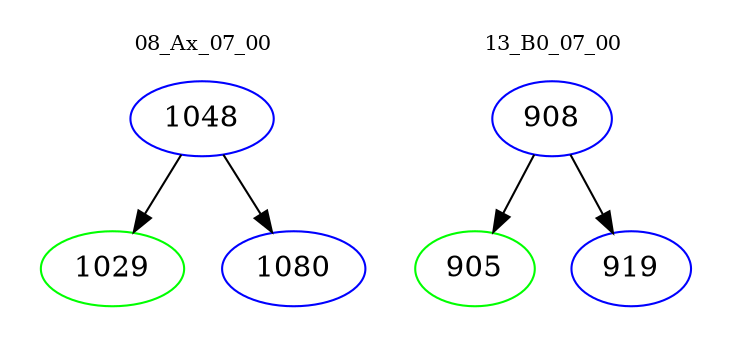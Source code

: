 digraph{
subgraph cluster_0 {
color = white
label = "08_Ax_07_00";
fontsize=10;
T0_1048 [label="1048", color="blue"]
T0_1048 -> T0_1029 [color="black"]
T0_1029 [label="1029", color="green"]
T0_1048 -> T0_1080 [color="black"]
T0_1080 [label="1080", color="blue"]
}
subgraph cluster_1 {
color = white
label = "13_B0_07_00";
fontsize=10;
T1_908 [label="908", color="blue"]
T1_908 -> T1_905 [color="black"]
T1_905 [label="905", color="green"]
T1_908 -> T1_919 [color="black"]
T1_919 [label="919", color="blue"]
}
}
